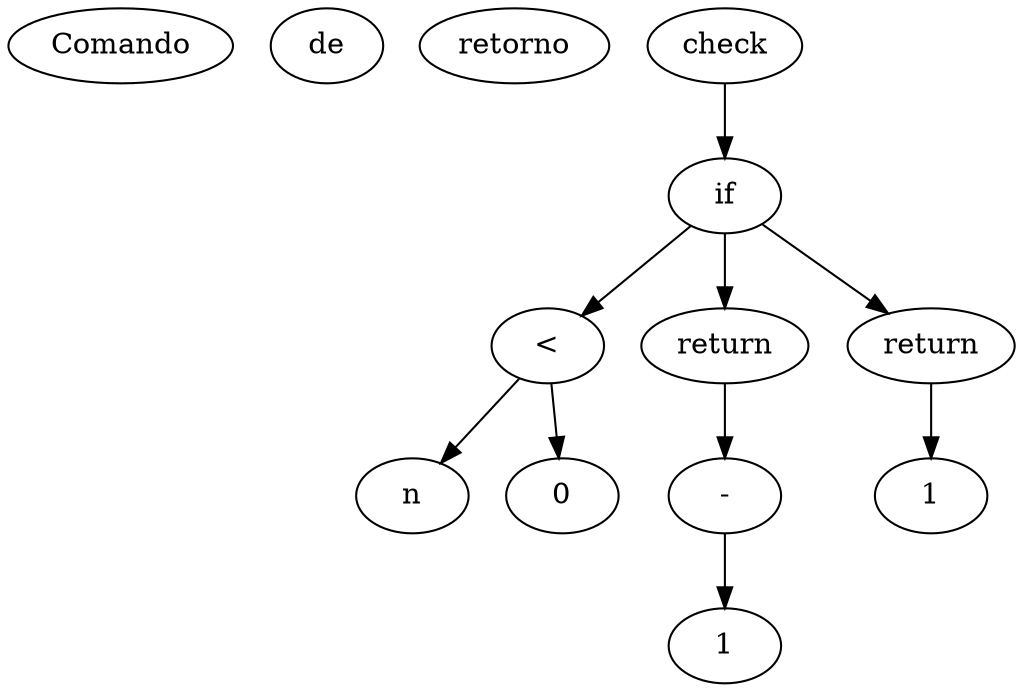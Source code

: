 # Executado assim: output2dot.sh 
# https://graphviz.org/doc/info/lang.html
digraph {
  Comando de retorno
  Comando de retorno
  x6000003751e0 [label="check"];
  x6000003751e0 -> x6000003752c0
  x6000003752c0 [label="if"];
  x6000003752c0 -> x600000375240
  x6000003752c0 -> x6000003752a0
  x6000003752c0 -> x600000375300
  x600000375240 [label="<"];
  x600000375240 -> x600000375200
  x600000375240 -> x600000375220
  x600000375200 [label="n"];
  x600000375220 [label="0"];
  x6000003752a0 [label="return"];
  x6000003752a0 -> x600000375280
  x600000375280 [label="-"];
  x600000375280 -> x600000375260
  x600000375260 [label="1"];
  x600000375300 [label="return"];
  x600000375300 -> x6000003752e0
  x6000003752e0 [label="1"];
}
